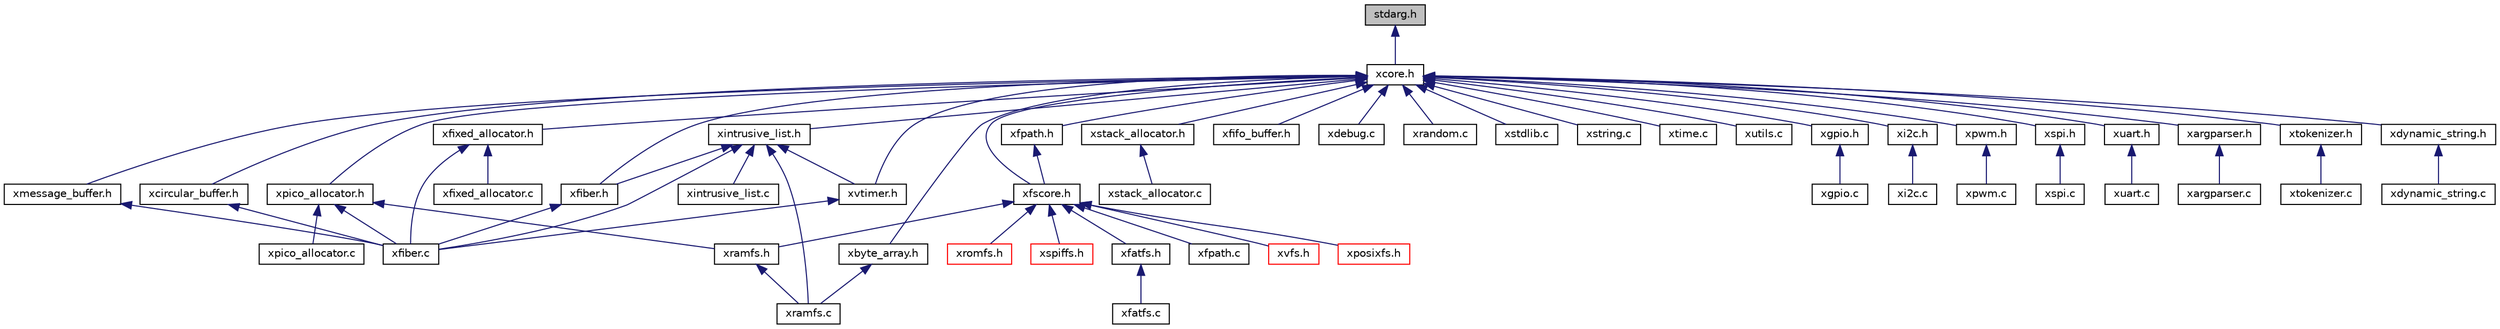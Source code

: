 digraph "stdarg.h"
{
  edge [fontname="Helvetica",fontsize="10",labelfontname="Helvetica",labelfontsize="10"];
  node [fontname="Helvetica",fontsize="10",shape=record];
  Node1 [label="stdarg.h",height=0.2,width=0.4,color="black", fillcolor="grey75", style="filled", fontcolor="black"];
  Node1 -> Node2 [dir="back",color="midnightblue",fontsize="10",style="solid",fontname="Helvetica"];
  Node2 [label="xcore.h",height=0.2,width=0.4,color="black", fillcolor="white", style="filled",URL="$xcore_8h.html"];
  Node2 -> Node3 [dir="back",color="midnightblue",fontsize="10",style="solid",fontname="Helvetica"];
  Node3 [label="xfixed_allocator.h",height=0.2,width=0.4,color="black", fillcolor="white", style="filled",URL="$xfixed__allocator_8h.html",tooltip="Fixed memory allocator. "];
  Node3 -> Node4 [dir="back",color="midnightblue",fontsize="10",style="solid",fontname="Helvetica"];
  Node4 [label="xfixed_allocator.c",height=0.2,width=0.4,color="black", fillcolor="white", style="filled",URL="$xfixed__allocator_8c.html"];
  Node3 -> Node5 [dir="back",color="midnightblue",fontsize="10",style="solid",fontname="Helvetica"];
  Node5 [label="xfiber.c",height=0.2,width=0.4,color="black", fillcolor="white", style="filled",URL="$xfiber_8c.html"];
  Node2 -> Node6 [dir="back",color="midnightblue",fontsize="10",style="solid",fontname="Helvetica"];
  Node6 [label="xpico_allocator.h",height=0.2,width=0.4,color="black", fillcolor="white", style="filled",URL="$xpico__allocator_8h.html",tooltip="Pico variable memory allocator. "];
  Node6 -> Node7 [dir="back",color="midnightblue",fontsize="10",style="solid",fontname="Helvetica"];
  Node7 [label="xpico_allocator.c",height=0.2,width=0.4,color="black", fillcolor="white", style="filled",URL="$xpico__allocator_8c.html"];
  Node6 -> Node8 [dir="back",color="midnightblue",fontsize="10",style="solid",fontname="Helvetica"];
  Node8 [label="xramfs.h",height=0.2,width=0.4,color="black", fillcolor="white", style="filled",URL="$xramfs_8h.html",tooltip="RAMファイルシステム定義 "];
  Node8 -> Node9 [dir="back",color="midnightblue",fontsize="10",style="solid",fontname="Helvetica"];
  Node9 [label="xramfs.c",height=0.2,width=0.4,color="black", fillcolor="white", style="filled",URL="$xramfs_8c.html",tooltip="RAMファイルシステム実装 "];
  Node6 -> Node5 [dir="back",color="midnightblue",fontsize="10",style="solid",fontname="Helvetica"];
  Node2 -> Node10 [dir="back",color="midnightblue",fontsize="10",style="solid",fontname="Helvetica"];
  Node10 [label="xstack_allocator.h",height=0.2,width=0.4,color="black", fillcolor="white", style="filled",URL="$xstack__allocator_8h.html",tooltip="Stack memory allocator. "];
  Node10 -> Node11 [dir="back",color="midnightblue",fontsize="10",style="solid",fontname="Helvetica"];
  Node11 [label="xstack_allocator.c",height=0.2,width=0.4,color="black", fillcolor="white", style="filled",URL="$xstack__allocator_8c.html"];
  Node2 -> Node12 [dir="back",color="midnightblue",fontsize="10",style="solid",fontname="Helvetica"];
  Node12 [label="xbyte_array.h",height=0.2,width=0.4,color="black", fillcolor="white", style="filled",URL="$xbyte__array_8h.html",tooltip="可変長バイト配列 "];
  Node12 -> Node9 [dir="back",color="midnightblue",fontsize="10",style="solid",fontname="Helvetica"];
  Node2 -> Node13 [dir="back",color="midnightblue",fontsize="10",style="solid",fontname="Helvetica"];
  Node13 [label="xcircular_buffer.h",height=0.2,width=0.4,color="black", fillcolor="white", style="filled",URL="$xcircular__buffer_8h.html"];
  Node13 -> Node5 [dir="back",color="midnightblue",fontsize="10",style="solid",fontname="Helvetica"];
  Node2 -> Node14 [dir="back",color="midnightblue",fontsize="10",style="solid",fontname="Helvetica"];
  Node14 [label="xfifo_buffer.h",height=0.2,width=0.4,color="black", fillcolor="white", style="filled",URL="$xfifo__buffer_8h.html"];
  Node2 -> Node15 [dir="back",color="midnightblue",fontsize="10",style="solid",fontname="Helvetica"];
  Node15 [label="xintrusive_list.h",height=0.2,width=0.4,color="black", fillcolor="white", style="filled",URL="$xintrusive__list_8h.html",tooltip="ノード侵入型のダブルリンクリストコンテナです。 "];
  Node15 -> Node16 [dir="back",color="midnightblue",fontsize="10",style="solid",fontname="Helvetica"];
  Node16 [label="xintrusive_list.c",height=0.2,width=0.4,color="black", fillcolor="white", style="filled",URL="$xintrusive__list_8c.html",tooltip="ノード侵入型のダブルリンクリストコンテナです。 "];
  Node15 -> Node9 [dir="back",color="midnightblue",fontsize="10",style="solid",fontname="Helvetica"];
  Node15 -> Node17 [dir="back",color="midnightblue",fontsize="10",style="solid",fontname="Helvetica"];
  Node17 [label="xfiber.h",height=0.2,width=0.4,color="black", fillcolor="white", style="filled",URL="$xfiber_8h.html"];
  Node17 -> Node5 [dir="back",color="midnightblue",fontsize="10",style="solid",fontname="Helvetica"];
  Node15 -> Node5 [dir="back",color="midnightblue",fontsize="10",style="solid",fontname="Helvetica"];
  Node15 -> Node18 [dir="back",color="midnightblue",fontsize="10",style="solid",fontname="Helvetica"];
  Node18 [label="xvtimer.h",height=0.2,width=0.4,color="black", fillcolor="white", style="filled",URL="$xvtimer_8h.html"];
  Node18 -> Node5 [dir="back",color="midnightblue",fontsize="10",style="solid",fontname="Helvetica"];
  Node2 -> Node19 [dir="back",color="midnightblue",fontsize="10",style="solid",fontname="Helvetica"];
  Node19 [label="xmessage_buffer.h",height=0.2,width=0.4,color="black", fillcolor="white", style="filled",URL="$xmessage__buffer_8h.html"];
  Node19 -> Node5 [dir="back",color="midnightblue",fontsize="10",style="solid",fontname="Helvetica"];
  Node2 -> Node20 [dir="back",color="midnightblue",fontsize="10",style="solid",fontname="Helvetica"];
  Node20 [label="xdebug.c",height=0.2,width=0.4,color="black", fillcolor="white", style="filled",URL="$xdebug_8c.html",tooltip="デバッグログやassert等の実装 "];
  Node2 -> Node21 [dir="back",color="midnightblue",fontsize="10",style="solid",fontname="Helvetica"];
  Node21 [label="xrandom.c",height=0.2,width=0.4,color="black", fillcolor="white", style="filled",URL="$xrandom_8c.html",tooltip="擬似乱数生成実装 "];
  Node2 -> Node22 [dir="back",color="midnightblue",fontsize="10",style="solid",fontname="Helvetica"];
  Node22 [label="xstdlib.c",height=0.2,width=0.4,color="black", fillcolor="white", style="filled",URL="$xstdlib_8c.html",tooltip="主にmalloc系関数の定義 "];
  Node2 -> Node23 [dir="back",color="midnightblue",fontsize="10",style="solid",fontname="Helvetica"];
  Node23 [label="xstring.c",height=0.2,width=0.4,color="black", fillcolor="white", style="filled",URL="$xstring_8c.html",tooltip="標準Cライブラリstring.hの拡張実装 "];
  Node2 -> Node24 [dir="back",color="midnightblue",fontsize="10",style="solid",fontname="Helvetica"];
  Node24 [label="xtime.c",height=0.2,width=0.4,color="black", fillcolor="white", style="filled",URL="$xtime_8c.html"];
  Node2 -> Node25 [dir="back",color="midnightblue",fontsize="10",style="solid",fontname="Helvetica"];
  Node25 [label="xutils.c",height=0.2,width=0.4,color="black", fillcolor="white", style="filled",URL="$xutils_8c.html",tooltip="低レベルなあれこれ雑多なユーティリティ集 "];
  Node2 -> Node26 [dir="back",color="midnightblue",fontsize="10",style="solid",fontname="Helvetica"];
  Node26 [label="xfscore.h",height=0.2,width=0.4,color="black", fillcolor="white", style="filled",URL="$xfscore_8h.html"];
  Node26 -> Node27 [dir="back",color="midnightblue",fontsize="10",style="solid",fontname="Helvetica"];
  Node27 [label="xfatfs.h",height=0.2,width=0.4,color="black", fillcolor="white", style="filled",URL="$xfatfs_8h.html",tooltip="FatFsをバックエンドとするファイル操作定義 "];
  Node27 -> Node28 [dir="back",color="midnightblue",fontsize="10",style="solid",fontname="Helvetica"];
  Node28 [label="xfatfs.c",height=0.2,width=0.4,color="black", fillcolor="white", style="filled",URL="$xfatfs_8c.html"];
  Node26 -> Node29 [dir="back",color="midnightblue",fontsize="10",style="solid",fontname="Helvetica"];
  Node29 [label="xfpath.c",height=0.2,width=0.4,color="black", fillcolor="white", style="filled",URL="$xfpath_8c.html"];
  Node26 -> Node30 [dir="back",color="midnightblue",fontsize="10",style="solid",fontname="Helvetica"];
  Node30 [label="xvfs.h",height=0.2,width=0.4,color="red", fillcolor="white", style="filled",URL="$xvfs_8h.html"];
  Node26 -> Node31 [dir="back",color="midnightblue",fontsize="10",style="solid",fontname="Helvetica"];
  Node31 [label="xposixfs.h",height=0.2,width=0.4,color="red", fillcolor="white", style="filled",URL="$xposixfs_8h.html",tooltip="POSIX APIによるファイル操作定義 "];
  Node26 -> Node8 [dir="back",color="midnightblue",fontsize="10",style="solid",fontname="Helvetica"];
  Node26 -> Node32 [dir="back",color="midnightblue",fontsize="10",style="solid",fontname="Helvetica"];
  Node32 [label="xromfs.h",height=0.2,width=0.4,color="red", fillcolor="white", style="filled",URL="$xromfs_8h.html",tooltip="ROMファイルシステム定義 "];
  Node26 -> Node33 [dir="back",color="midnightblue",fontsize="10",style="solid",fontname="Helvetica"];
  Node33 [label="xspiffs.h",height=0.2,width=0.4,color="red", fillcolor="white", style="filled",URL="$xspiffs_8h.html",tooltip="spiffsをバックエンドとするファイル操作定義 "];
  Node2 -> Node34 [dir="back",color="midnightblue",fontsize="10",style="solid",fontname="Helvetica"];
  Node34 [label="xfpath.h",height=0.2,width=0.4,color="black", fillcolor="white", style="filled",URL="$xfpath_8h.html",tooltip="ファイルパス操作ユーティリティ定義 "];
  Node34 -> Node26 [dir="back",color="midnightblue",fontsize="10",style="solid",fontname="Helvetica"];
  Node2 -> Node35 [dir="back",color="midnightblue",fontsize="10",style="solid",fontname="Helvetica"];
  Node35 [label="xgpio.h",height=0.2,width=0.4,color="black", fillcolor="white", style="filled",URL="$xgpio_8h.html"];
  Node35 -> Node36 [dir="back",color="midnightblue",fontsize="10",style="solid",fontname="Helvetica"];
  Node36 [label="xgpio.c",height=0.2,width=0.4,color="black", fillcolor="white", style="filled",URL="$xgpio_8c.html"];
  Node2 -> Node37 [dir="back",color="midnightblue",fontsize="10",style="solid",fontname="Helvetica"];
  Node37 [label="xi2c.h",height=0.2,width=0.4,color="black", fillcolor="white", style="filled",URL="$xi2c_8h.html"];
  Node37 -> Node38 [dir="back",color="midnightblue",fontsize="10",style="solid",fontname="Helvetica"];
  Node38 [label="xi2c.c",height=0.2,width=0.4,color="black", fillcolor="white", style="filled",URL="$xi2c_8c.html"];
  Node2 -> Node39 [dir="back",color="midnightblue",fontsize="10",style="solid",fontname="Helvetica"];
  Node39 [label="xpwm.h",height=0.2,width=0.4,color="black", fillcolor="white", style="filled",URL="$xpwm_8h.html"];
  Node39 -> Node40 [dir="back",color="midnightblue",fontsize="10",style="solid",fontname="Helvetica"];
  Node40 [label="xpwm.c",height=0.2,width=0.4,color="black", fillcolor="white", style="filled",URL="$xpwm_8c.html"];
  Node2 -> Node41 [dir="back",color="midnightblue",fontsize="10",style="solid",fontname="Helvetica"];
  Node41 [label="xspi.h",height=0.2,width=0.4,color="black", fillcolor="white", style="filled",URL="$xspi_8h.html"];
  Node41 -> Node42 [dir="back",color="midnightblue",fontsize="10",style="solid",fontname="Helvetica"];
  Node42 [label="xspi.c",height=0.2,width=0.4,color="black", fillcolor="white", style="filled",URL="$xspi_8c.html"];
  Node2 -> Node43 [dir="back",color="midnightblue",fontsize="10",style="solid",fontname="Helvetica"];
  Node43 [label="xuart.h",height=0.2,width=0.4,color="black", fillcolor="white", style="filled",URL="$xuart_8h.html"];
  Node43 -> Node44 [dir="back",color="midnightblue",fontsize="10",style="solid",fontname="Helvetica"];
  Node44 [label="xuart.c",height=0.2,width=0.4,color="black", fillcolor="white", style="filled",URL="$xuart_8c.html"];
  Node2 -> Node45 [dir="back",color="midnightblue",fontsize="10",style="solid",fontname="Helvetica"];
  Node45 [label="xargparser.h",height=0.2,width=0.4,color="black", fillcolor="white", style="filled",URL="$xargparser_8h.html"];
  Node45 -> Node46 [dir="back",color="midnightblue",fontsize="10",style="solid",fontname="Helvetica"];
  Node46 [label="xargparser.c",height=0.2,width=0.4,color="black", fillcolor="white", style="filled",URL="$xargparser_8c.html"];
  Node2 -> Node47 [dir="back",color="midnightblue",fontsize="10",style="solid",fontname="Helvetica"];
  Node47 [label="xtokenizer.h",height=0.2,width=0.4,color="black", fillcolor="white", style="filled",URL="$xtokenizer_8h.html"];
  Node47 -> Node48 [dir="back",color="midnightblue",fontsize="10",style="solid",fontname="Helvetica"];
  Node48 [label="xtokenizer.c",height=0.2,width=0.4,color="black", fillcolor="white", style="filled",URL="$xtokenizer_8c.html"];
  Node2 -> Node17 [dir="back",color="midnightblue",fontsize="10",style="solid",fontname="Helvetica"];
  Node2 -> Node18 [dir="back",color="midnightblue",fontsize="10",style="solid",fontname="Helvetica"];
  Node2 -> Node49 [dir="back",color="midnightblue",fontsize="10",style="solid",fontname="Helvetica"];
  Node49 [label="xdynamic_string.h",height=0.2,width=0.4,color="black", fillcolor="white", style="filled",URL="$xdynamic__string_8h.html",tooltip="動的文字列モジュール "];
  Node49 -> Node50 [dir="back",color="midnightblue",fontsize="10",style="solid",fontname="Helvetica"];
  Node50 [label="xdynamic_string.c",height=0.2,width=0.4,color="black", fillcolor="white", style="filled",URL="$xdynamic__string_8c.html"];
}
